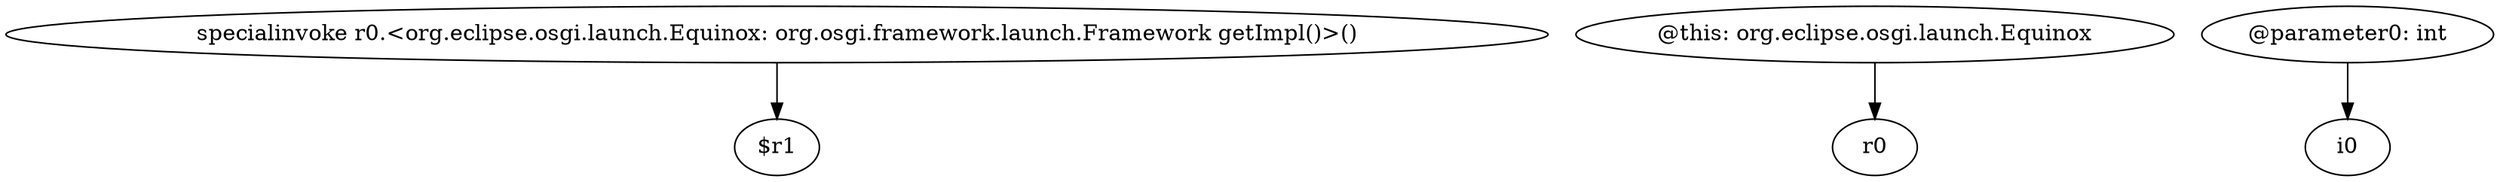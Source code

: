 digraph g {
0[label="specialinvoke r0.<org.eclipse.osgi.launch.Equinox: org.osgi.framework.launch.Framework getImpl()>()"]
1[label="$r1"]
0->1[label=""]
2[label="@this: org.eclipse.osgi.launch.Equinox"]
3[label="r0"]
2->3[label=""]
4[label="@parameter0: int"]
5[label="i0"]
4->5[label=""]
}